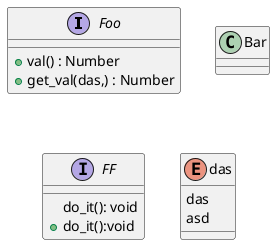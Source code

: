 @startuml

interface Foo{
  +val() : Number
  +get_val(das,) : Number
}

class Bar{

}

interface FF {
  do_it(): void
  +do_it():void
}

enum das {
das 
asd

}

@enduml
